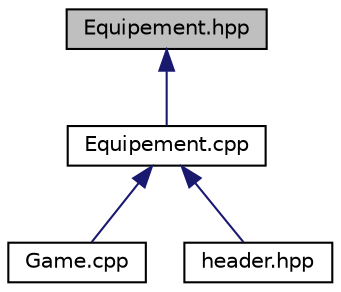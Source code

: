 digraph "Equipement.hpp"
{
  edge [fontname="Helvetica",fontsize="10",labelfontname="Helvetica",labelfontsize="10"];
  node [fontname="Helvetica",fontsize="10",shape=record];
  Node1 [label="Equipement.hpp",height=0.2,width=0.4,color="black", fillcolor="grey75", style="filled" fontcolor="black"];
  Node1 -> Node2 [dir="back",color="midnightblue",fontsize="10",style="solid"];
  Node2 [label="Equipement.cpp",height=0.2,width=0.4,color="black", fillcolor="white", style="filled",URL="$Equipement_8cpp.html"];
  Node2 -> Node3 [dir="back",color="midnightblue",fontsize="10",style="solid"];
  Node3 [label="Game.cpp",height=0.2,width=0.4,color="black", fillcolor="white", style="filled",URL="$Game_8cpp.html"];
  Node2 -> Node4 [dir="back",color="midnightblue",fontsize="10",style="solid"];
  Node4 [label="header.hpp",height=0.2,width=0.4,color="black", fillcolor="white", style="filled",URL="$header_8hpp.html"];
}
